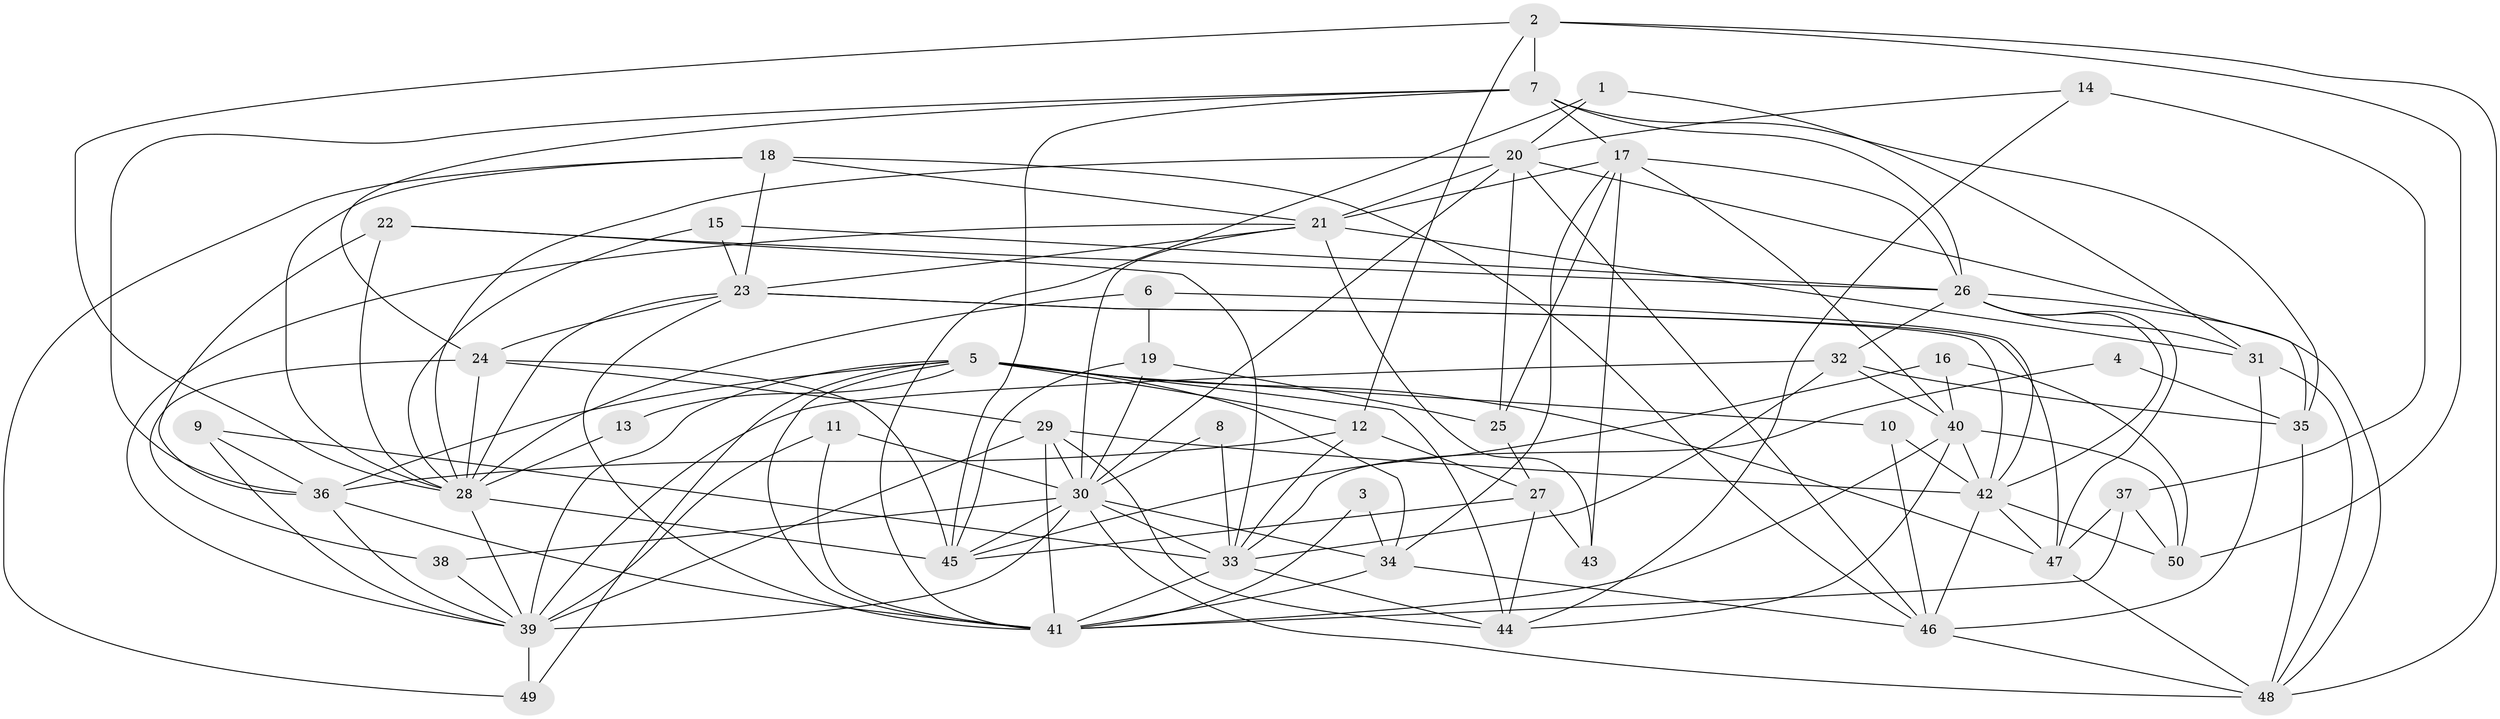 // original degree distribution, {4: 0.15151515151515152, 2: 0.15151515151515152, 6: 0.0707070707070707, 5: 0.18181818181818182, 7: 0.050505050505050504, 3: 0.35353535353535354, 8: 0.030303030303030304, 10: 0.010101010101010102}
// Generated by graph-tools (version 1.1) at 2025/26/03/09/25 03:26:10]
// undirected, 50 vertices, 141 edges
graph export_dot {
graph [start="1"]
  node [color=gray90,style=filled];
  1;
  2;
  3;
  4;
  5;
  6;
  7;
  8;
  9;
  10;
  11;
  12;
  13;
  14;
  15;
  16;
  17;
  18;
  19;
  20;
  21;
  22;
  23;
  24;
  25;
  26;
  27;
  28;
  29;
  30;
  31;
  32;
  33;
  34;
  35;
  36;
  37;
  38;
  39;
  40;
  41;
  42;
  43;
  44;
  45;
  46;
  47;
  48;
  49;
  50;
  1 -- 20 [weight=1.0];
  1 -- 31 [weight=1.0];
  1 -- 41 [weight=1.0];
  2 -- 7 [weight=1.0];
  2 -- 12 [weight=1.0];
  2 -- 28 [weight=1.0];
  2 -- 48 [weight=1.0];
  2 -- 50 [weight=1.0];
  3 -- 34 [weight=1.0];
  3 -- 41 [weight=1.0];
  4 -- 33 [weight=1.0];
  4 -- 35 [weight=1.0];
  5 -- 10 [weight=2.0];
  5 -- 12 [weight=1.0];
  5 -- 13 [weight=1.0];
  5 -- 34 [weight=1.0];
  5 -- 36 [weight=1.0];
  5 -- 39 [weight=1.0];
  5 -- 41 [weight=1.0];
  5 -- 44 [weight=1.0];
  5 -- 47 [weight=1.0];
  5 -- 49 [weight=1.0];
  6 -- 19 [weight=1.0];
  6 -- 28 [weight=1.0];
  6 -- 42 [weight=1.0];
  7 -- 17 [weight=1.0];
  7 -- 24 [weight=1.0];
  7 -- 26 [weight=2.0];
  7 -- 35 [weight=1.0];
  7 -- 36 [weight=1.0];
  7 -- 45 [weight=1.0];
  8 -- 30 [weight=2.0];
  8 -- 33 [weight=1.0];
  9 -- 33 [weight=1.0];
  9 -- 36 [weight=1.0];
  9 -- 39 [weight=1.0];
  10 -- 42 [weight=1.0];
  10 -- 46 [weight=1.0];
  11 -- 30 [weight=1.0];
  11 -- 39 [weight=1.0];
  11 -- 41 [weight=1.0];
  12 -- 27 [weight=1.0];
  12 -- 33 [weight=1.0];
  12 -- 36 [weight=1.0];
  13 -- 28 [weight=1.0];
  14 -- 20 [weight=1.0];
  14 -- 37 [weight=1.0];
  14 -- 44 [weight=1.0];
  15 -- 23 [weight=1.0];
  15 -- 26 [weight=1.0];
  15 -- 28 [weight=1.0];
  16 -- 40 [weight=1.0];
  16 -- 45 [weight=1.0];
  16 -- 50 [weight=1.0];
  17 -- 21 [weight=1.0];
  17 -- 25 [weight=1.0];
  17 -- 26 [weight=1.0];
  17 -- 34 [weight=1.0];
  17 -- 40 [weight=1.0];
  17 -- 43 [weight=1.0];
  18 -- 21 [weight=1.0];
  18 -- 23 [weight=1.0];
  18 -- 28 [weight=1.0];
  18 -- 46 [weight=1.0];
  18 -- 49 [weight=1.0];
  19 -- 25 [weight=1.0];
  19 -- 30 [weight=1.0];
  19 -- 45 [weight=1.0];
  20 -- 21 [weight=1.0];
  20 -- 25 [weight=2.0];
  20 -- 28 [weight=1.0];
  20 -- 30 [weight=1.0];
  20 -- 35 [weight=1.0];
  20 -- 46 [weight=1.0];
  21 -- 23 [weight=1.0];
  21 -- 30 [weight=1.0];
  21 -- 31 [weight=1.0];
  21 -- 39 [weight=1.0];
  21 -- 43 [weight=2.0];
  22 -- 26 [weight=1.0];
  22 -- 28 [weight=1.0];
  22 -- 33 [weight=1.0];
  22 -- 36 [weight=1.0];
  23 -- 24 [weight=1.0];
  23 -- 28 [weight=1.0];
  23 -- 41 [weight=1.0];
  23 -- 42 [weight=1.0];
  23 -- 47 [weight=1.0];
  24 -- 28 [weight=1.0];
  24 -- 29 [weight=1.0];
  24 -- 38 [weight=1.0];
  24 -- 45 [weight=1.0];
  25 -- 27 [weight=1.0];
  26 -- 31 [weight=1.0];
  26 -- 32 [weight=1.0];
  26 -- 42 [weight=1.0];
  26 -- 47 [weight=1.0];
  26 -- 48 [weight=1.0];
  27 -- 43 [weight=1.0];
  27 -- 44 [weight=1.0];
  27 -- 45 [weight=1.0];
  28 -- 39 [weight=1.0];
  28 -- 45 [weight=1.0];
  29 -- 30 [weight=1.0];
  29 -- 39 [weight=1.0];
  29 -- 41 [weight=1.0];
  29 -- 42 [weight=1.0];
  29 -- 44 [weight=1.0];
  30 -- 33 [weight=1.0];
  30 -- 34 [weight=1.0];
  30 -- 38 [weight=1.0];
  30 -- 39 [weight=1.0];
  30 -- 45 [weight=1.0];
  30 -- 48 [weight=1.0];
  31 -- 46 [weight=1.0];
  31 -- 48 [weight=1.0];
  32 -- 33 [weight=1.0];
  32 -- 35 [weight=1.0];
  32 -- 39 [weight=1.0];
  32 -- 40 [weight=2.0];
  33 -- 41 [weight=2.0];
  33 -- 44 [weight=1.0];
  34 -- 41 [weight=1.0];
  34 -- 46 [weight=1.0];
  35 -- 48 [weight=1.0];
  36 -- 39 [weight=1.0];
  36 -- 41 [weight=1.0];
  37 -- 41 [weight=1.0];
  37 -- 47 [weight=1.0];
  37 -- 50 [weight=1.0];
  38 -- 39 [weight=1.0];
  39 -- 49 [weight=1.0];
  40 -- 41 [weight=1.0];
  40 -- 42 [weight=1.0];
  40 -- 44 [weight=1.0];
  40 -- 50 [weight=1.0];
  42 -- 46 [weight=1.0];
  42 -- 47 [weight=1.0];
  42 -- 50 [weight=1.0];
  46 -- 48 [weight=2.0];
  47 -- 48 [weight=1.0];
}
